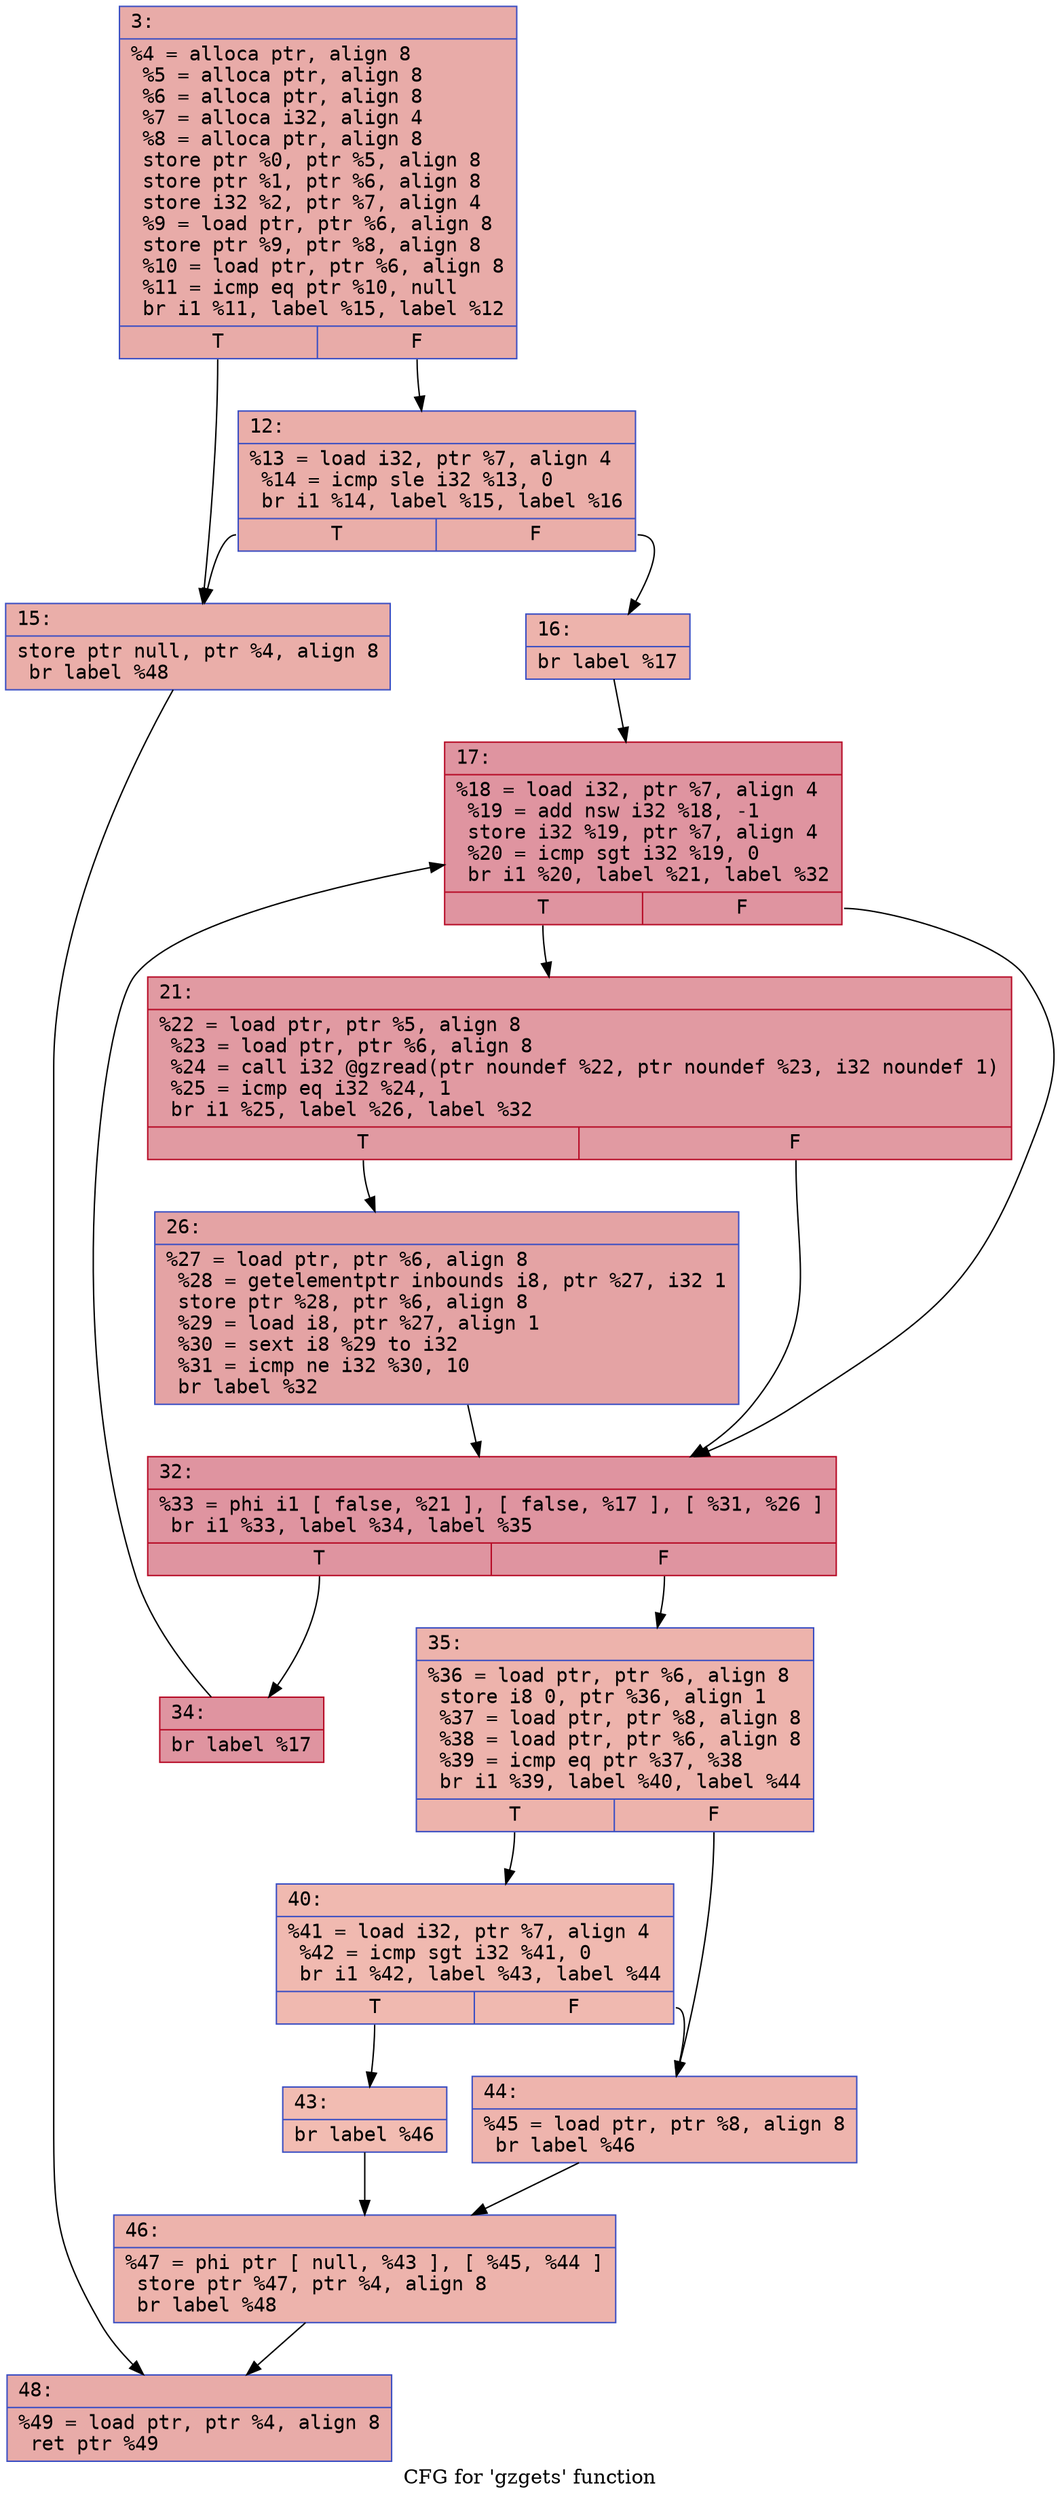 digraph "CFG for 'gzgets' function" {
	label="CFG for 'gzgets' function";

	Node0x6000010355e0 [shape=record,color="#3d50c3ff", style=filled, fillcolor="#cc403a70" fontname="Courier",label="{3:\l|  %4 = alloca ptr, align 8\l  %5 = alloca ptr, align 8\l  %6 = alloca ptr, align 8\l  %7 = alloca i32, align 4\l  %8 = alloca ptr, align 8\l  store ptr %0, ptr %5, align 8\l  store ptr %1, ptr %6, align 8\l  store i32 %2, ptr %7, align 4\l  %9 = load ptr, ptr %6, align 8\l  store ptr %9, ptr %8, align 8\l  %10 = load ptr, ptr %6, align 8\l  %11 = icmp eq ptr %10, null\l  br i1 %11, label %15, label %12\l|{<s0>T|<s1>F}}"];
	Node0x6000010355e0:s0 -> Node0x600001035680[tooltip="3 -> 15\nProbability 37.50%" ];
	Node0x6000010355e0:s1 -> Node0x600001035630[tooltip="3 -> 12\nProbability 62.50%" ];
	Node0x600001035630 [shape=record,color="#3d50c3ff", style=filled, fillcolor="#d0473d70" fontname="Courier",label="{12:\l|  %13 = load i32, ptr %7, align 4\l  %14 = icmp sle i32 %13, 0\l  br i1 %14, label %15, label %16\l|{<s0>T|<s1>F}}"];
	Node0x600001035630:s0 -> Node0x600001035680[tooltip="12 -> 15\nProbability 50.00%" ];
	Node0x600001035630:s1 -> Node0x6000010356d0[tooltip="12 -> 16\nProbability 50.00%" ];
	Node0x600001035680 [shape=record,color="#3d50c3ff", style=filled, fillcolor="#d0473d70" fontname="Courier",label="{15:\l|  store ptr null, ptr %4, align 8\l  br label %48\l}"];
	Node0x600001035680 -> Node0x600001035a40[tooltip="15 -> 48\nProbability 100.00%" ];
	Node0x6000010356d0 [shape=record,color="#3d50c3ff", style=filled, fillcolor="#d6524470" fontname="Courier",label="{16:\l|  br label %17\l}"];
	Node0x6000010356d0 -> Node0x600001035720[tooltip="16 -> 17\nProbability 100.00%" ];
	Node0x600001035720 [shape=record,color="#b70d28ff", style=filled, fillcolor="#b70d2870" fontname="Courier",label="{17:\l|  %18 = load i32, ptr %7, align 4\l  %19 = add nsw i32 %18, -1\l  store i32 %19, ptr %7, align 4\l  %20 = icmp sgt i32 %19, 0\l  br i1 %20, label %21, label %32\l|{<s0>T|<s1>F}}"];
	Node0x600001035720:s0 -> Node0x600001035770[tooltip="17 -> 21\nProbability 62.50%" ];
	Node0x600001035720:s1 -> Node0x600001035810[tooltip="17 -> 32\nProbability 37.50%" ];
	Node0x600001035770 [shape=record,color="#b70d28ff", style=filled, fillcolor="#bb1b2c70" fontname="Courier",label="{21:\l|  %22 = load ptr, ptr %5, align 8\l  %23 = load ptr, ptr %6, align 8\l  %24 = call i32 @gzread(ptr noundef %22, ptr noundef %23, i32 noundef 1)\l  %25 = icmp eq i32 %24, 1\l  br i1 %25, label %26, label %32\l|{<s0>T|<s1>F}}"];
	Node0x600001035770:s0 -> Node0x6000010357c0[tooltip="21 -> 26\nProbability 50.00%" ];
	Node0x600001035770:s1 -> Node0x600001035810[tooltip="21 -> 32\nProbability 50.00%" ];
	Node0x6000010357c0 [shape=record,color="#3d50c3ff", style=filled, fillcolor="#c32e3170" fontname="Courier",label="{26:\l|  %27 = load ptr, ptr %6, align 8\l  %28 = getelementptr inbounds i8, ptr %27, i32 1\l  store ptr %28, ptr %6, align 8\l  %29 = load i8, ptr %27, align 1\l  %30 = sext i8 %29 to i32\l  %31 = icmp ne i32 %30, 10\l  br label %32\l}"];
	Node0x6000010357c0 -> Node0x600001035810[tooltip="26 -> 32\nProbability 100.00%" ];
	Node0x600001035810 [shape=record,color="#b70d28ff", style=filled, fillcolor="#b70d2870" fontname="Courier",label="{32:\l|  %33 = phi i1 [ false, %21 ], [ false, %17 ], [ %31, %26 ]\l  br i1 %33, label %34, label %35\l|{<s0>T|<s1>F}}"];
	Node0x600001035810:s0 -> Node0x600001035860[tooltip="32 -> 34\nProbability 96.88%" ];
	Node0x600001035810:s1 -> Node0x6000010358b0[tooltip="32 -> 35\nProbability 3.12%" ];
	Node0x600001035860 [shape=record,color="#b70d28ff", style=filled, fillcolor="#b70d2870" fontname="Courier",label="{34:\l|  br label %17\l}"];
	Node0x600001035860 -> Node0x600001035720[tooltip="34 -> 17\nProbability 100.00%" ];
	Node0x6000010358b0 [shape=record,color="#3d50c3ff", style=filled, fillcolor="#d6524470" fontname="Courier",label="{35:\l|  %36 = load ptr, ptr %6, align 8\l  store i8 0, ptr %36, align 1\l  %37 = load ptr, ptr %8, align 8\l  %38 = load ptr, ptr %6, align 8\l  %39 = icmp eq ptr %37, %38\l  br i1 %39, label %40, label %44\l|{<s0>T|<s1>F}}"];
	Node0x6000010358b0:s0 -> Node0x600001035900[tooltip="35 -> 40\nProbability 37.50%" ];
	Node0x6000010358b0:s1 -> Node0x6000010359a0[tooltip="35 -> 44\nProbability 62.50%" ];
	Node0x600001035900 [shape=record,color="#3d50c3ff", style=filled, fillcolor="#de614d70" fontname="Courier",label="{40:\l|  %41 = load i32, ptr %7, align 4\l  %42 = icmp sgt i32 %41, 0\l  br i1 %42, label %43, label %44\l|{<s0>T|<s1>F}}"];
	Node0x600001035900:s0 -> Node0x600001035950[tooltip="40 -> 43\nProbability 62.50%" ];
	Node0x600001035900:s1 -> Node0x6000010359a0[tooltip="40 -> 44\nProbability 37.50%" ];
	Node0x600001035950 [shape=record,color="#3d50c3ff", style=filled, fillcolor="#e1675170" fontname="Courier",label="{43:\l|  br label %46\l}"];
	Node0x600001035950 -> Node0x6000010359f0[tooltip="43 -> 46\nProbability 100.00%" ];
	Node0x6000010359a0 [shape=record,color="#3d50c3ff", style=filled, fillcolor="#d8564670" fontname="Courier",label="{44:\l|  %45 = load ptr, ptr %8, align 8\l  br label %46\l}"];
	Node0x6000010359a0 -> Node0x6000010359f0[tooltip="44 -> 46\nProbability 100.00%" ];
	Node0x6000010359f0 [shape=record,color="#3d50c3ff", style=filled, fillcolor="#d6524470" fontname="Courier",label="{46:\l|  %47 = phi ptr [ null, %43 ], [ %45, %44 ]\l  store ptr %47, ptr %4, align 8\l  br label %48\l}"];
	Node0x6000010359f0 -> Node0x600001035a40[tooltip="46 -> 48\nProbability 100.00%" ];
	Node0x600001035a40 [shape=record,color="#3d50c3ff", style=filled, fillcolor="#cc403a70" fontname="Courier",label="{48:\l|  %49 = load ptr, ptr %4, align 8\l  ret ptr %49\l}"];
}
